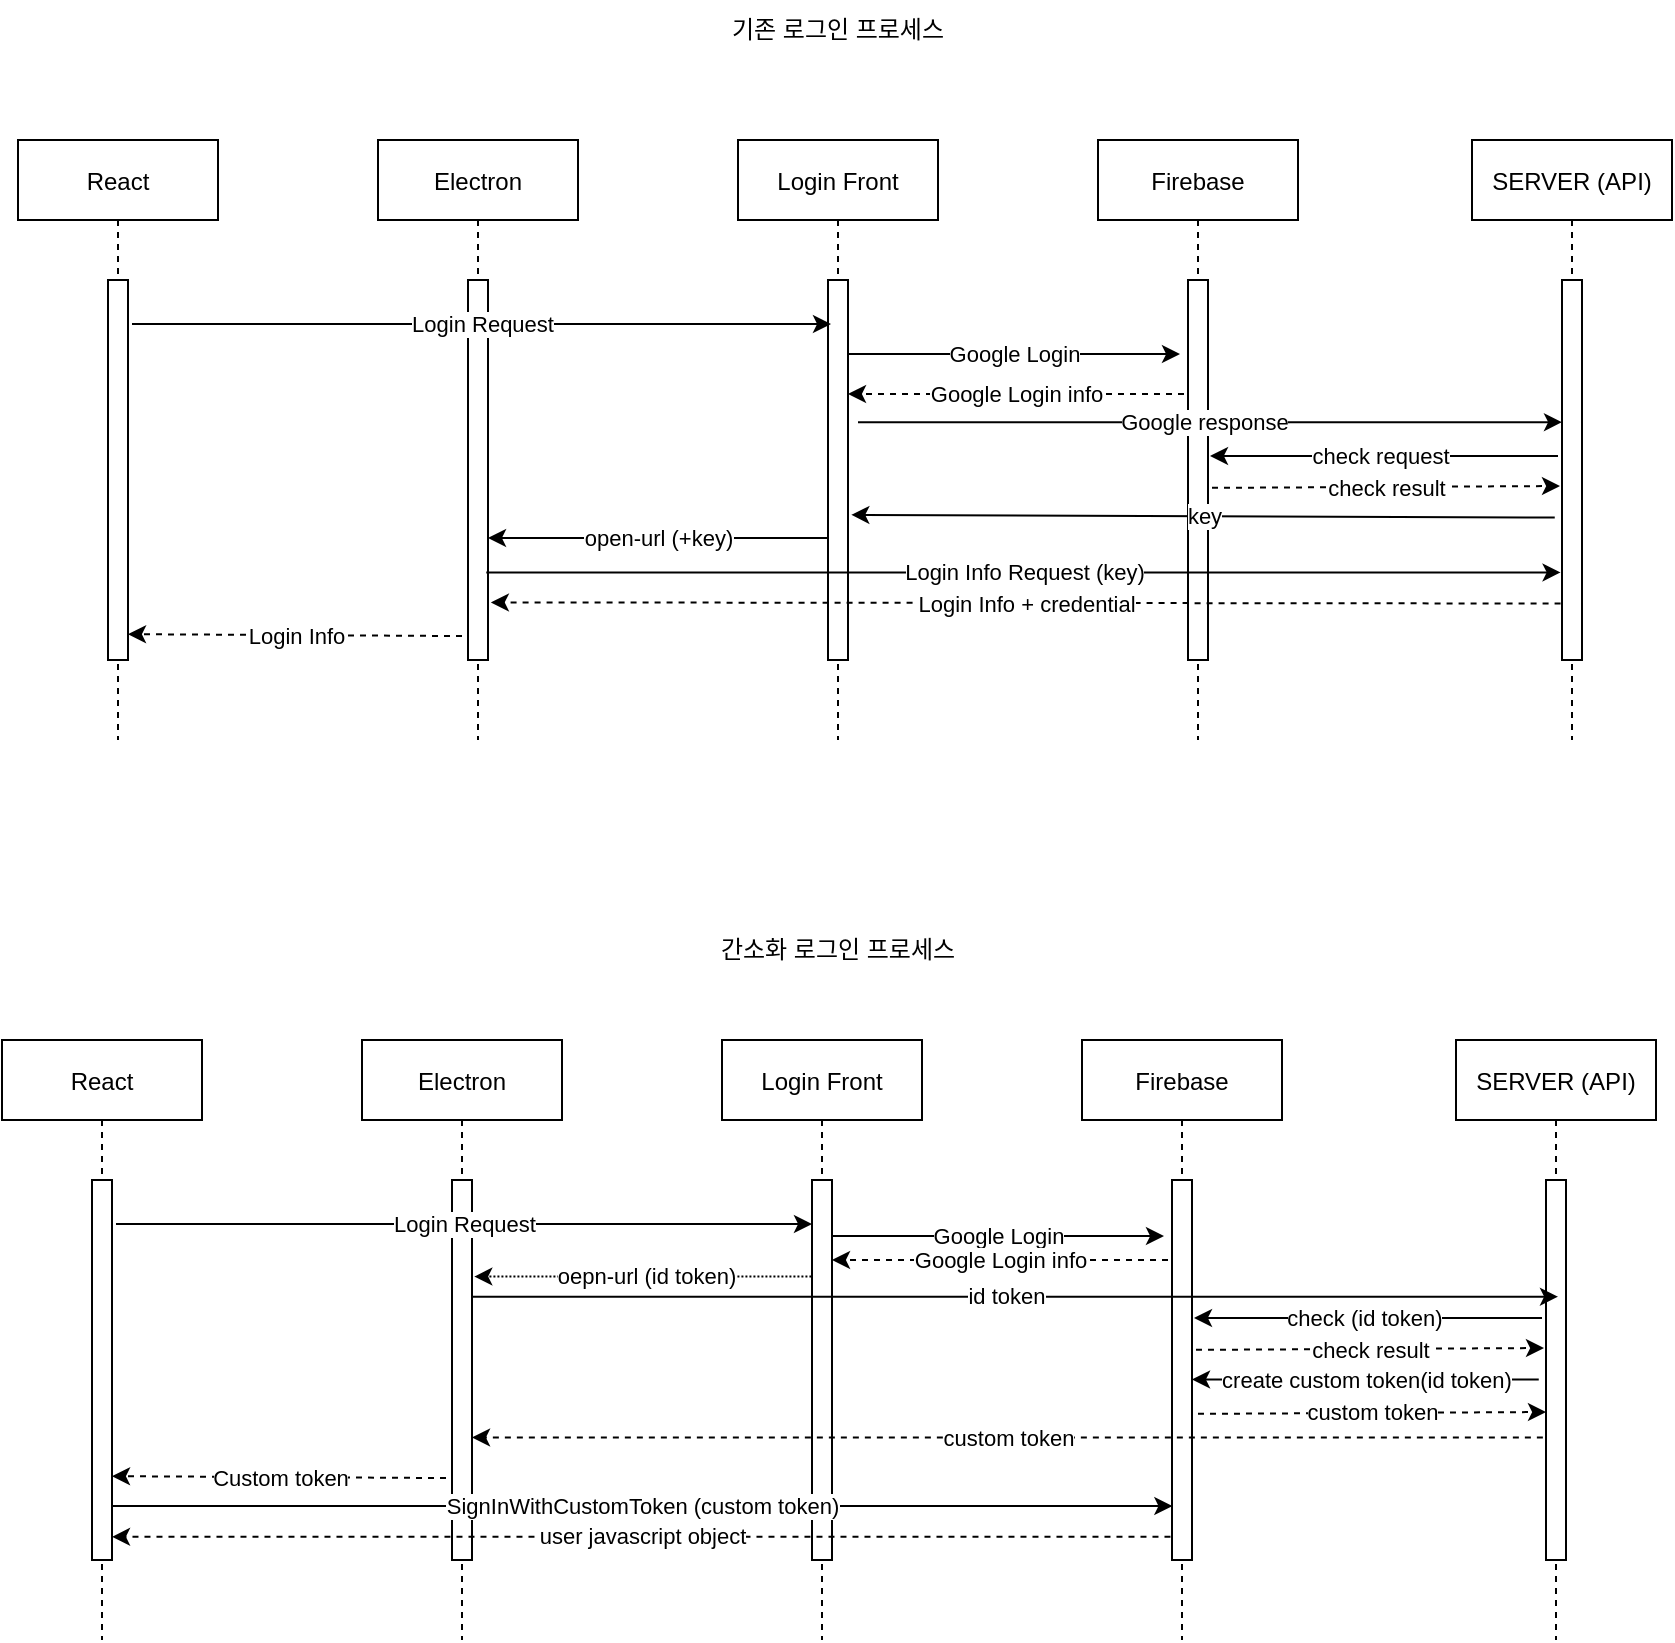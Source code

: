 <mxfile version="14.2.9" type="github">
  <diagram id="kgpKYQtTHZ0yAKxKKP6v" name="Page-1">
    <mxGraphModel dx="1678" dy="945" grid="1" gridSize="10" guides="1" tooltips="1" connect="1" arrows="1" fold="1" page="1" pageScale="1" pageWidth="850" pageHeight="1100" math="0" shadow="0">
      <root>
        <mxCell id="0" />
        <mxCell id="1" parent="0" />
        <mxCell id="NMaZNwox8EWJG5blDV41-1" value="Login Info" style="rounded=0;orthogonalLoop=1;jettySize=auto;html=1;entryX=1;entryY=0.932;entryDx=0;entryDy=0;entryPerimeter=0;exitX=-0.3;exitY=0.937;exitDx=0;exitDy=0;exitPerimeter=0;dashed=1;" edge="1" parent="1" source="NMaZNwox8EWJG5blDV41-3" target="NMaZNwox8EWJG5blDV41-23">
          <mxGeometry relative="1" as="geometry">
            <mxPoint x="80" y="240" as="targetPoint" />
            <Array as="points" />
          </mxGeometry>
        </mxCell>
        <mxCell id="NMaZNwox8EWJG5blDV41-2" value="Electron" style="shape=umlLifeline;perimeter=lifelinePerimeter;container=1;collapsible=0;recursiveResize=0;rounded=0;shadow=0;strokeWidth=1;" vertex="1" parent="1">
          <mxGeometry x="200" y="90" width="100" height="300" as="geometry" />
        </mxCell>
        <mxCell id="NMaZNwox8EWJG5blDV41-3" value="" style="points=[];perimeter=orthogonalPerimeter;rounded=0;shadow=0;strokeWidth=1;" vertex="1" parent="NMaZNwox8EWJG5blDV41-2">
          <mxGeometry x="45" y="70" width="10" height="190" as="geometry" />
        </mxCell>
        <mxCell id="NMaZNwox8EWJG5blDV41-4" value="Login Front" style="shape=umlLifeline;perimeter=lifelinePerimeter;container=1;collapsible=0;recursiveResize=0;rounded=0;shadow=0;strokeWidth=1;" vertex="1" parent="1">
          <mxGeometry x="380" y="90" width="100" height="300" as="geometry" />
        </mxCell>
        <mxCell id="NMaZNwox8EWJG5blDV41-5" value="" style="points=[];perimeter=orthogonalPerimeter;rounded=0;shadow=0;strokeWidth=1;" vertex="1" parent="NMaZNwox8EWJG5blDV41-4">
          <mxGeometry x="45" y="70" width="10" height="190" as="geometry" />
        </mxCell>
        <mxCell id="NMaZNwox8EWJG5blDV41-6" value="" style="points=[];perimeter=orthogonalPerimeter;rounded=0;shadow=0;strokeWidth=1;" vertex="1" parent="NMaZNwox8EWJG5blDV41-4">
          <mxGeometry x="45" y="70" width="10" height="190" as="geometry" />
        </mxCell>
        <mxCell id="NMaZNwox8EWJG5blDV41-7" value="Firebase" style="shape=umlLifeline;perimeter=lifelinePerimeter;container=1;collapsible=0;recursiveResize=0;rounded=0;shadow=0;strokeWidth=1;" vertex="1" parent="1">
          <mxGeometry x="560" y="90" width="100" height="300" as="geometry" />
        </mxCell>
        <mxCell id="NMaZNwox8EWJG5blDV41-8" value="" style="points=[];perimeter=orthogonalPerimeter;rounded=0;shadow=0;strokeWidth=1;" vertex="1" parent="NMaZNwox8EWJG5blDV41-7">
          <mxGeometry x="45" y="70" width="10" height="190" as="geometry" />
        </mxCell>
        <mxCell id="NMaZNwox8EWJG5blDV41-9" value="Google Login" style="rounded=0;orthogonalLoop=1;jettySize=auto;html=1;entryX=-0.4;entryY=0.195;entryDx=0;entryDy=0;entryPerimeter=0;" edge="1" parent="1" source="NMaZNwox8EWJG5blDV41-5" target="NMaZNwox8EWJG5blDV41-8">
          <mxGeometry relative="1" as="geometry">
            <mxPoint as="offset" />
          </mxGeometry>
        </mxCell>
        <mxCell id="NMaZNwox8EWJG5blDV41-10" value="SERVER (API)" style="shape=umlLifeline;perimeter=lifelinePerimeter;container=1;collapsible=0;recursiveResize=0;rounded=0;shadow=0;strokeWidth=1;" vertex="1" parent="1">
          <mxGeometry x="747" y="90" width="100" height="300" as="geometry" />
        </mxCell>
        <mxCell id="NMaZNwox8EWJG5blDV41-11" value="" style="points=[];perimeter=orthogonalPerimeter;rounded=0;shadow=0;strokeWidth=1;" vertex="1" parent="NMaZNwox8EWJG5blDV41-10">
          <mxGeometry x="45" y="70" width="10" height="190" as="geometry" />
        </mxCell>
        <mxCell id="NMaZNwox8EWJG5blDV41-12" value="" style="points=[];perimeter=orthogonalPerimeter;rounded=0;shadow=0;strokeWidth=1;" vertex="1" parent="NMaZNwox8EWJG5blDV41-10">
          <mxGeometry x="45" y="70" width="10" height="190" as="geometry" />
        </mxCell>
        <mxCell id="NMaZNwox8EWJG5blDV41-13" value="&lt;font color=&quot;#000000&quot;&gt;open-url (+key)&lt;/font&gt;" style="rounded=0;orthogonalLoop=1;jettySize=auto;html=1;fontColor=#FF0808;" edge="1" parent="1">
          <mxGeometry relative="1" as="geometry">
            <mxPoint x="425" y="289" as="sourcePoint" />
            <mxPoint x="255" y="289" as="targetPoint" />
            <mxPoint as="offset" />
          </mxGeometry>
        </mxCell>
        <mxCell id="NMaZNwox8EWJG5blDV41-14" value="" style="endArrow=classic;html=1;fontColor=#FF0808;exitX=1.2;exitY=0.158;exitDx=0;exitDy=0;exitPerimeter=0;" edge="1" parent="1">
          <mxGeometry relative="1" as="geometry">
            <mxPoint x="77" y="182.02" as="sourcePoint" />
            <mxPoint x="426.5" y="182" as="targetPoint" />
          </mxGeometry>
        </mxCell>
        <mxCell id="NMaZNwox8EWJG5blDV41-15" value="Login Request" style="edgeLabel;resizable=0;html=1;align=center;verticalAlign=middle;" connectable="0" vertex="1" parent="NMaZNwox8EWJG5blDV41-14">
          <mxGeometry relative="1" as="geometry">
            <mxPoint as="offset" />
          </mxGeometry>
        </mxCell>
        <mxCell id="NMaZNwox8EWJG5blDV41-16" value="Google response" style="rounded=0;orthogonalLoop=1;jettySize=auto;html=1;exitX=1.5;exitY=0.453;exitDx=0;exitDy=0;exitPerimeter=0;" edge="1" parent="1">
          <mxGeometry x="-0.019" relative="1" as="geometry">
            <mxPoint x="440" y="231.07" as="sourcePoint" />
            <mxPoint x="792" y="231.07" as="targetPoint" />
            <mxPoint as="offset" />
          </mxGeometry>
        </mxCell>
        <mxCell id="NMaZNwox8EWJG5blDV41-17" value="Google Login info" style="rounded=0;orthogonalLoop=1;jettySize=auto;html=1;dashed=1;exitX=-0.2;exitY=0.342;exitDx=0;exitDy=0;exitPerimeter=0;" edge="1" parent="1">
          <mxGeometry relative="1" as="geometry">
            <mxPoint x="603" y="216.98" as="sourcePoint" />
            <mxPoint x="435" y="216.98" as="targetPoint" />
            <mxPoint as="offset" />
          </mxGeometry>
        </mxCell>
        <mxCell id="NMaZNwox8EWJG5blDV41-18" value="check request" style="rounded=0;orthogonalLoop=1;jettySize=auto;html=1;entryX=1.1;entryY=0.526;entryDx=0;entryDy=0;entryPerimeter=0;" edge="1" parent="1">
          <mxGeometry x="0.025" relative="1" as="geometry">
            <mxPoint x="790" y="248.0" as="sourcePoint" />
            <mxPoint x="616" y="247.94" as="targetPoint" />
            <mxPoint as="offset" />
          </mxGeometry>
        </mxCell>
        <mxCell id="NMaZNwox8EWJG5blDV41-19" value="&lt;font color=&quot;#000000&quot;&gt;Login Info Request (key)&lt;/font&gt;" style="endArrow=classic;html=1;fontColor=#FF0808;exitX=0.914;exitY=0.659;exitDx=0;exitDy=0;exitPerimeter=0;entryX=-0.071;entryY=0.659;entryDx=0;entryDy=0;entryPerimeter=0;" edge="1" parent="1">
          <mxGeometry width="50" height="50" relative="1" as="geometry">
            <mxPoint x="254.14" y="306.21" as="sourcePoint" />
            <mxPoint x="791.29" y="306.21" as="targetPoint" />
          </mxGeometry>
        </mxCell>
        <mxCell id="NMaZNwox8EWJG5blDV41-20" value="" style="endArrow=classic;html=1;fontColor=#FF0808;exitX=-0.071;exitY=0.804;exitDx=0;exitDy=0;exitPerimeter=0;entryX=1.143;entryY=0.801;entryDx=0;entryDy=0;entryPerimeter=0;dashed=1;" edge="1" parent="1">
          <mxGeometry relative="1" as="geometry">
            <mxPoint x="791.29" y="321.76" as="sourcePoint" />
            <mxPoint x="256.43" y="321.19" as="targetPoint" />
          </mxGeometry>
        </mxCell>
        <mxCell id="NMaZNwox8EWJG5blDV41-21" value="Login Info + credential" style="edgeLabel;resizable=0;html=1;align=center;verticalAlign=middle;" connectable="0" vertex="1" parent="NMaZNwox8EWJG5blDV41-20">
          <mxGeometry relative="1" as="geometry" />
        </mxCell>
        <mxCell id="NMaZNwox8EWJG5blDV41-22" value="React" style="shape=umlLifeline;perimeter=lifelinePerimeter;container=1;collapsible=0;recursiveResize=0;rounded=0;shadow=0;strokeWidth=1;" vertex="1" parent="1">
          <mxGeometry x="20" y="90" width="100" height="300" as="geometry" />
        </mxCell>
        <mxCell id="NMaZNwox8EWJG5blDV41-23" value="" style="points=[];perimeter=orthogonalPerimeter;rounded=0;shadow=0;strokeWidth=1;" vertex="1" parent="NMaZNwox8EWJG5blDV41-22">
          <mxGeometry x="45" y="70" width="10" height="190" as="geometry" />
        </mxCell>
        <mxCell id="NMaZNwox8EWJG5blDV41-24" value="" style="endArrow=classic;html=1;dashed=1;exitX=1.2;exitY=0.547;exitDx=0;exitDy=0;exitPerimeter=0;" edge="1" parent="1" source="NMaZNwox8EWJG5blDV41-8">
          <mxGeometry relative="1" as="geometry">
            <mxPoint x="380" y="420" as="sourcePoint" />
            <mxPoint x="791" y="263" as="targetPoint" />
          </mxGeometry>
        </mxCell>
        <mxCell id="NMaZNwox8EWJG5blDV41-25" value="check result" style="edgeLabel;resizable=0;html=1;align=center;verticalAlign=middle;" connectable="0" vertex="1" parent="NMaZNwox8EWJG5blDV41-24">
          <mxGeometry relative="1" as="geometry" />
        </mxCell>
        <mxCell id="NMaZNwox8EWJG5blDV41-26" value="" style="endArrow=classic;html=1;exitX=-0.362;exitY=0.625;exitDx=0;exitDy=0;exitPerimeter=0;entryX=1.166;entryY=0.618;entryDx=0;entryDy=0;entryPerimeter=0;" edge="1" parent="1" source="NMaZNwox8EWJG5blDV41-12" target="NMaZNwox8EWJG5blDV41-6">
          <mxGeometry relative="1" as="geometry">
            <mxPoint x="430" y="260" as="sourcePoint" />
            <mxPoint x="530" y="260" as="targetPoint" />
          </mxGeometry>
        </mxCell>
        <mxCell id="NMaZNwox8EWJG5blDV41-27" value="key" style="edgeLabel;resizable=0;html=1;align=center;verticalAlign=middle;" connectable="0" vertex="1" parent="NMaZNwox8EWJG5blDV41-26">
          <mxGeometry relative="1" as="geometry" />
        </mxCell>
        <mxCell id="NMaZNwox8EWJG5blDV41-28" value="기존 로그인 프로세스" style="text;html=1;strokeColor=none;fillColor=none;align=center;verticalAlign=middle;whiteSpace=wrap;rounded=0;" vertex="1" parent="1">
          <mxGeometry x="370" y="20" width="120" height="30" as="geometry" />
        </mxCell>
        <mxCell id="NMaZNwox8EWJG5blDV41-29" value="Custom token" style="rounded=0;orthogonalLoop=1;jettySize=auto;html=1;entryX=1;entryY=0.932;entryDx=0;entryDy=0;entryPerimeter=0;exitX=-0.3;exitY=0.937;exitDx=0;exitDy=0;exitPerimeter=0;dashed=1;" edge="1" parent="1">
          <mxGeometry relative="1" as="geometry">
            <mxPoint x="67" y="758.08" as="targetPoint" />
            <Array as="points" />
            <mxPoint x="234" y="759.03" as="sourcePoint" />
          </mxGeometry>
        </mxCell>
        <mxCell id="NMaZNwox8EWJG5blDV41-30" value="Electron" style="shape=umlLifeline;perimeter=lifelinePerimeter;container=1;collapsible=0;recursiveResize=0;rounded=0;shadow=0;strokeWidth=1;" vertex="1" parent="1">
          <mxGeometry x="192" y="540" width="100" height="300" as="geometry" />
        </mxCell>
        <mxCell id="NMaZNwox8EWJG5blDV41-31" value="" style="points=[];perimeter=orthogonalPerimeter;rounded=0;shadow=0;strokeWidth=1;" vertex="1" parent="NMaZNwox8EWJG5blDV41-30">
          <mxGeometry x="45" y="70" width="10" height="190" as="geometry" />
        </mxCell>
        <mxCell id="NMaZNwox8EWJG5blDV41-32" value="Login Front" style="shape=umlLifeline;perimeter=lifelinePerimeter;container=1;collapsible=0;recursiveResize=0;rounded=0;shadow=0;strokeWidth=1;" vertex="1" parent="1">
          <mxGeometry x="372" y="540" width="100" height="300" as="geometry" />
        </mxCell>
        <mxCell id="NMaZNwox8EWJG5blDV41-33" value="" style="points=[];perimeter=orthogonalPerimeter;rounded=0;shadow=0;strokeWidth=1;" vertex="1" parent="NMaZNwox8EWJG5blDV41-32">
          <mxGeometry x="45" y="70" width="10" height="190" as="geometry" />
        </mxCell>
        <mxCell id="NMaZNwox8EWJG5blDV41-34" value="" style="points=[];perimeter=orthogonalPerimeter;rounded=0;shadow=0;strokeWidth=1;" vertex="1" parent="NMaZNwox8EWJG5blDV41-32">
          <mxGeometry x="45" y="70" width="10" height="190" as="geometry" />
        </mxCell>
        <mxCell id="NMaZNwox8EWJG5blDV41-35" value="Firebase" style="shape=umlLifeline;perimeter=lifelinePerimeter;container=1;collapsible=0;recursiveResize=0;rounded=0;shadow=0;strokeWidth=1;" vertex="1" parent="1">
          <mxGeometry x="552" y="540" width="100" height="300" as="geometry" />
        </mxCell>
        <mxCell id="NMaZNwox8EWJG5blDV41-36" value="" style="points=[];perimeter=orthogonalPerimeter;rounded=0;shadow=0;strokeWidth=1;" vertex="1" parent="NMaZNwox8EWJG5blDV41-35">
          <mxGeometry x="45" y="70" width="10" height="190" as="geometry" />
        </mxCell>
        <mxCell id="NMaZNwox8EWJG5blDV41-37" value="Google Login" style="rounded=0;orthogonalLoop=1;jettySize=auto;html=1;entryX=-0.4;entryY=0.195;entryDx=0;entryDy=0;entryPerimeter=0;" edge="1" parent="1">
          <mxGeometry relative="1" as="geometry">
            <mxPoint as="offset" />
            <mxPoint x="427" y="638.05" as="sourcePoint" />
            <mxPoint x="593.0" y="638.05" as="targetPoint" />
          </mxGeometry>
        </mxCell>
        <mxCell id="NMaZNwox8EWJG5blDV41-38" value="SERVER (API)" style="shape=umlLifeline;perimeter=lifelinePerimeter;container=1;collapsible=0;recursiveResize=0;rounded=0;shadow=0;strokeWidth=1;" vertex="1" parent="1">
          <mxGeometry x="739" y="540" width="100" height="300" as="geometry" />
        </mxCell>
        <mxCell id="NMaZNwox8EWJG5blDV41-39" value="" style="points=[];perimeter=orthogonalPerimeter;rounded=0;shadow=0;strokeWidth=1;" vertex="1" parent="NMaZNwox8EWJG5blDV41-38">
          <mxGeometry x="45" y="70" width="10" height="190" as="geometry" />
        </mxCell>
        <mxCell id="NMaZNwox8EWJG5blDV41-40" value="" style="points=[];perimeter=orthogonalPerimeter;rounded=0;shadow=0;strokeWidth=1;" vertex="1" parent="NMaZNwox8EWJG5blDV41-38">
          <mxGeometry x="45" y="70" width="10" height="190" as="geometry" />
        </mxCell>
        <mxCell id="NMaZNwox8EWJG5blDV41-42" value="" style="endArrow=classic;html=1;fontColor=#FF0808;exitX=1.2;exitY=0.158;exitDx=0;exitDy=0;exitPerimeter=0;" edge="1" parent="1" target="NMaZNwox8EWJG5blDV41-34">
          <mxGeometry relative="1" as="geometry">
            <mxPoint x="69" y="632.02" as="sourcePoint" />
            <mxPoint x="418.5" y="632" as="targetPoint" />
          </mxGeometry>
        </mxCell>
        <mxCell id="NMaZNwox8EWJG5blDV41-43" value="Login Request" style="edgeLabel;resizable=0;html=1;align=center;verticalAlign=middle;" connectable="0" vertex="1" parent="NMaZNwox8EWJG5blDV41-42">
          <mxGeometry relative="1" as="geometry">
            <mxPoint as="offset" />
          </mxGeometry>
        </mxCell>
        <mxCell id="NMaZNwox8EWJG5blDV41-44" value="oepn-url (id token)" style="rounded=0;orthogonalLoop=1;jettySize=auto;html=1;exitX=-0.029;exitY=0.254;exitDx=0;exitDy=0;exitPerimeter=0;entryX=1.114;entryY=0.254;entryDx=0;entryDy=0;entryPerimeter=0;dashed=1;dashPattern=1 1;" edge="1" parent="1" source="NMaZNwox8EWJG5blDV41-34" target="NMaZNwox8EWJG5blDV41-31">
          <mxGeometry x="-0.019" relative="1" as="geometry">
            <mxPoint x="432" y="681.07" as="sourcePoint" />
            <mxPoint x="784" y="681.07" as="targetPoint" />
            <mxPoint as="offset" />
          </mxGeometry>
        </mxCell>
        <mxCell id="NMaZNwox8EWJG5blDV41-45" value="Google Login info" style="rounded=0;orthogonalLoop=1;jettySize=auto;html=1;dashed=1;exitX=-0.2;exitY=0.342;exitDx=0;exitDy=0;exitPerimeter=0;" edge="1" parent="1">
          <mxGeometry relative="1" as="geometry">
            <mxPoint x="595" y="649.98" as="sourcePoint" />
            <mxPoint x="427" y="649.98" as="targetPoint" />
            <mxPoint as="offset" />
          </mxGeometry>
        </mxCell>
        <mxCell id="NMaZNwox8EWJG5blDV41-46" value="check (id token)" style="rounded=0;orthogonalLoop=1;jettySize=auto;html=1;entryX=1.1;entryY=0.526;entryDx=0;entryDy=0;entryPerimeter=0;" edge="1" parent="1">
          <mxGeometry x="0.025" relative="1" as="geometry">
            <mxPoint x="782" y="679.0" as="sourcePoint" />
            <mxPoint x="608" y="678.94" as="targetPoint" />
            <mxPoint as="offset" />
          </mxGeometry>
        </mxCell>
        <mxCell id="NMaZNwox8EWJG5blDV41-47" value="&lt;font color=&quot;#000000&quot;&gt;custom token&lt;/font&gt;" style="endArrow=classic;html=1;fontColor=#FF0808;exitX=-0.157;exitY=0.688;exitDx=0;exitDy=0;exitPerimeter=0;dashed=1;" edge="1" parent="1">
          <mxGeometry width="50" height="50" relative="1" as="geometry">
            <mxPoint x="782.43" y="738.72" as="sourcePoint" />
            <mxPoint x="247" y="738.72" as="targetPoint" />
          </mxGeometry>
        </mxCell>
        <mxCell id="NMaZNwox8EWJG5blDV41-50" value="React" style="shape=umlLifeline;perimeter=lifelinePerimeter;container=1;collapsible=0;recursiveResize=0;rounded=0;shadow=0;strokeWidth=1;" vertex="1" parent="1">
          <mxGeometry x="12" y="540" width="100" height="300" as="geometry" />
        </mxCell>
        <mxCell id="NMaZNwox8EWJG5blDV41-51" value="" style="points=[];perimeter=orthogonalPerimeter;rounded=0;shadow=0;strokeWidth=1;" vertex="1" parent="NMaZNwox8EWJG5blDV41-50">
          <mxGeometry x="45" y="70" width="10" height="190" as="geometry" />
        </mxCell>
        <mxCell id="NMaZNwox8EWJG5blDV41-52" value="" style="endArrow=classic;html=1;dashed=1;exitX=1.2;exitY=0.547;exitDx=0;exitDy=0;exitPerimeter=0;" edge="1" parent="1">
          <mxGeometry relative="1" as="geometry">
            <mxPoint x="609.0" y="694.93" as="sourcePoint" />
            <mxPoint x="783" y="694" as="targetPoint" />
          </mxGeometry>
        </mxCell>
        <mxCell id="NMaZNwox8EWJG5blDV41-53" value="check result" style="edgeLabel;resizable=0;html=1;align=center;verticalAlign=middle;" connectable="0" vertex="1" parent="NMaZNwox8EWJG5blDV41-52">
          <mxGeometry relative="1" as="geometry" />
        </mxCell>
        <mxCell id="NMaZNwox8EWJG5blDV41-54" value="" style="endArrow=classic;html=1;exitX=-0.362;exitY=0.625;exitDx=0;exitDy=0;exitPerimeter=0;" edge="1" parent="1">
          <mxGeometry relative="1" as="geometry">
            <mxPoint x="780.38" y="709.75" as="sourcePoint" />
            <mxPoint x="607" y="709.75" as="targetPoint" />
          </mxGeometry>
        </mxCell>
        <mxCell id="NMaZNwox8EWJG5blDV41-55" value="create custom token(id token)" style="edgeLabel;resizable=0;html=1;align=center;verticalAlign=middle;" connectable="0" vertex="1" parent="NMaZNwox8EWJG5blDV41-54">
          <mxGeometry relative="1" as="geometry" />
        </mxCell>
        <mxCell id="NMaZNwox8EWJG5blDV41-56" value="간소화 로그인 프로세스" style="text;html=1;strokeColor=none;fillColor=none;align=center;verticalAlign=middle;whiteSpace=wrap;rounded=0;" vertex="1" parent="1">
          <mxGeometry x="370" y="480" width="120" height="30" as="geometry" />
        </mxCell>
        <mxCell id="NMaZNwox8EWJG5blDV41-57" value="" style="endArrow=classic;html=1;dashed=1;exitX=1.2;exitY=0.547;exitDx=0;exitDy=0;exitPerimeter=0;" edge="1" parent="1">
          <mxGeometry relative="1" as="geometry">
            <mxPoint x="610" y="726.93" as="sourcePoint" />
            <mxPoint x="784" y="726" as="targetPoint" />
          </mxGeometry>
        </mxCell>
        <mxCell id="NMaZNwox8EWJG5blDV41-58" value="custom token" style="edgeLabel;resizable=0;html=1;align=center;verticalAlign=middle;" connectable="0" vertex="1" parent="NMaZNwox8EWJG5blDV41-57">
          <mxGeometry relative="1" as="geometry">
            <mxPoint y="-1" as="offset" />
          </mxGeometry>
        </mxCell>
        <mxCell id="NMaZNwox8EWJG5blDV41-59" value="id token" style="rounded=0;orthogonalLoop=1;jettySize=auto;html=1;entryX=0.6;entryY=0.307;entryDx=0;entryDy=0;entryPerimeter=0;" edge="1" parent="1" source="NMaZNwox8EWJG5blDV41-31" target="NMaZNwox8EWJG5blDV41-40">
          <mxGeometry x="-0.019" relative="1" as="geometry">
            <mxPoint x="426.71" y="668.26" as="sourcePoint" />
            <mxPoint x="258.14" y="668.26" as="targetPoint" />
            <mxPoint as="offset" />
          </mxGeometry>
        </mxCell>
        <mxCell id="NMaZNwox8EWJG5blDV41-60" value="SignInWithCustomToken (custom token)" style="rounded=0;orthogonalLoop=1;jettySize=auto;html=1;entryX=0.019;entryY=0.858;entryDx=0;entryDy=0;entryPerimeter=0;" edge="1" parent="1" source="NMaZNwox8EWJG5blDV41-51" target="NMaZNwox8EWJG5blDV41-36">
          <mxGeometry relative="1" as="geometry">
            <mxPoint x="520" y="768" as="targetPoint" />
            <Array as="points" />
            <mxPoint x="244" y="769.03" as="sourcePoint" />
          </mxGeometry>
        </mxCell>
        <mxCell id="NMaZNwox8EWJG5blDV41-61" value="user javascript object" style="rounded=0;orthogonalLoop=1;jettySize=auto;html=1;exitX=-0.076;exitY=0.939;exitDx=0;exitDy=0;exitPerimeter=0;dashed=1;" edge="1" parent="1" source="NMaZNwox8EWJG5blDV41-36" target="NMaZNwox8EWJG5blDV41-51">
          <mxGeometry relative="1" as="geometry">
            <mxPoint x="77" y="768.08" as="targetPoint" />
            <Array as="points" />
            <mxPoint x="244" y="769.03" as="sourcePoint" />
          </mxGeometry>
        </mxCell>
      </root>
    </mxGraphModel>
  </diagram>
</mxfile>
